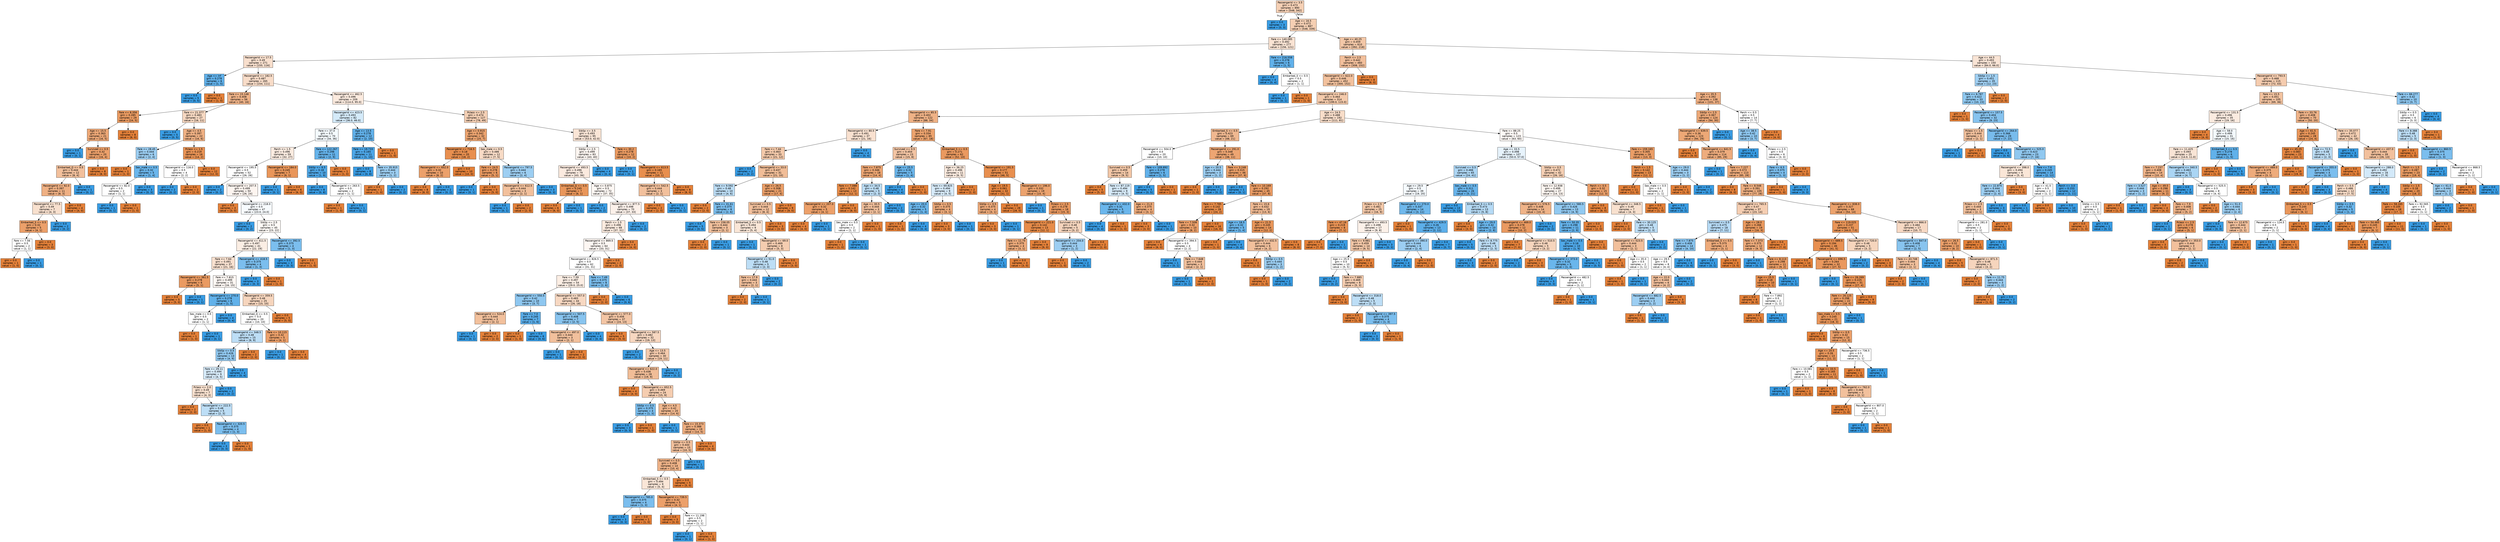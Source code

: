 digraph Tree {
node [shape=box, style="filled", color="black", fontname="helvetica"] ;
edge [fontname="helvetica"] ;
0 [label="PassengerId <= 3.5\ngini = 0.473\nsamples = 890\nvalue = [548, 342]", fillcolor="#f5d0b5"] ;
1 [label="gini = 0.0\nsamples = 3\nvalue = [0, 3]", fillcolor="#399de5"] ;
0 -> 1 [labeldistance=2.5, labelangle=45, headlabel="True"] ;
2 [label="Age <= 16.5\ngini = 0.472\nsamples = 887\nvalue = [548, 339]", fillcolor="#f5cfb3"] ;
0 -> 2 [labeldistance=2.5, labelangle=-45, headlabel="False"] ;
3 [label="Fare <= 140.085\ngini = 0.492\nsamples = 277\nvalue = [156, 121]", fillcolor="#f9e3d3"] ;
2 -> 3 ;
4 [label="PassengerId <= 17.5\ngini = 0.49\nsamples = 271\nvalue = [155, 116]", fillcolor="#f8dfcd"] ;
3 -> 4 ;
5 [label="Age <= inf\ngini = 0.278\nsamples = 6\nvalue = [1, 5]", fillcolor="#61b1ea"] ;
4 -> 5 ;
6 [label="gini = 0.0\nsamples = 5\nvalue = [0, 5]", fillcolor="#399de5"] ;
5 -> 6 ;
7 [label="gini = 0.0\nsamples = 1\nvalue = [1, 0]", fillcolor="#e58139"] ;
5 -> 7 ;
8 [label="PassengerId <= 182.5\ngini = 0.487\nsamples = 265\nvalue = [154, 111]", fillcolor="#f8dcc8"] ;
4 -> 8 ;
9 [label="Fare <= 15.148\ngini = 0.408\nsamples = 56\nvalue = [40, 16]", fillcolor="#efb388"] ;
8 -> 9 ;
10 [label="Fare <= 8.356\ngini = 0.285\nsamples = 29\nvalue = [24, 5]", fillcolor="#ea9b62"] ;
9 -> 10 ;
11 [label="Age <= 15.5\ngini = 0.363\nsamples = 21\nvalue = [16, 5]", fillcolor="#eda877"] ;
10 -> 11 ;
12 [label="gini = 0.0\nsamples = 1\nvalue = [0, 1]", fillcolor="#399de5"] ;
11 -> 12 ;
13 [label="Survived <= 0.5\ngini = 0.32\nsamples = 20\nvalue = [16, 4]", fillcolor="#eca06a"] ;
11 -> 13 ;
14 [label="Embarked_Q <= 0.5\ngini = 0.444\nsamples = 12\nvalue = [8, 4]", fillcolor="#f2c09c"] ;
13 -> 14 ;
15 [label="PassengerId <= 92.0\ngini = 0.397\nsamples = 11\nvalue = [8, 3]", fillcolor="#efb083"] ;
14 -> 15 ;
16 [label="PassengerId <= 77.5\ngini = 0.49\nsamples = 7\nvalue = [4, 3]", fillcolor="#f8e0ce"] ;
15 -> 16 ;
17 [label="Embarked_S <= 0.5\ngini = 0.32\nsamples = 5\nvalue = [4, 1]", fillcolor="#eca06a"] ;
16 -> 17 ;
18 [label="Fare <= 7.56\ngini = 0.5\nsamples = 2\nvalue = [1, 1]", fillcolor="#ffffff"] ;
17 -> 18 ;
19 [label="gini = 0.0\nsamples = 1\nvalue = [1, 0]", fillcolor="#e58139"] ;
18 -> 19 ;
20 [label="gini = 0.0\nsamples = 1\nvalue = [0, 1]", fillcolor="#399de5"] ;
18 -> 20 ;
21 [label="gini = 0.0\nsamples = 3\nvalue = [3, 0]", fillcolor="#e58139"] ;
17 -> 21 ;
22 [label="gini = 0.0\nsamples = 2\nvalue = [0, 2]", fillcolor="#399de5"] ;
16 -> 22 ;
23 [label="gini = 0.0\nsamples = 4\nvalue = [4, 0]", fillcolor="#e58139"] ;
15 -> 23 ;
24 [label="gini = 0.0\nsamples = 1\nvalue = [0, 1]", fillcolor="#399de5"] ;
14 -> 24 ;
25 [label="gini = 0.0\nsamples = 8\nvalue = [8, 0]", fillcolor="#e58139"] ;
13 -> 25 ;
26 [label="gini = 0.0\nsamples = 8\nvalue = [8, 0]", fillcolor="#e58139"] ;
10 -> 26 ;
27 [label="Fare <= 21.377\ngini = 0.483\nsamples = 27\nvalue = [16, 11]", fillcolor="#f7d8c1"] ;
9 -> 27 ;
28 [label="gini = 0.0\nsamples = 5\nvalue = [0, 5]", fillcolor="#399de5"] ;
27 -> 28 ;
29 [label="Age <= 4.5\ngini = 0.397\nsamples = 22\nvalue = [16, 6]", fillcolor="#efb083"] ;
27 -> 29 ;
30 [label="Fare <= 28.45\ngini = 0.444\nsamples = 6\nvalue = [2, 4]", fillcolor="#9ccef2"] ;
29 -> 30 ;
31 [label="gini = 0.0\nsamples = 1\nvalue = [1, 0]", fillcolor="#e58139"] ;
30 -> 31 ;
32 [label="Sex_male <= 0.5\ngini = 0.32\nsamples = 5\nvalue = [1, 4]", fillcolor="#6ab6ec"] ;
30 -> 32 ;
33 [label="PassengerId <= 82.0\ngini = 0.5\nsamples = 2\nvalue = [1, 1]", fillcolor="#ffffff"] ;
32 -> 33 ;
34 [label="gini = 0.0\nsamples = 1\nvalue = [0, 1]", fillcolor="#399de5"] ;
33 -> 34 ;
35 [label="gini = 0.0\nsamples = 1\nvalue = [1, 0]", fillcolor="#e58139"] ;
33 -> 35 ;
36 [label="gini = 0.0\nsamples = 3\nvalue = [0, 3]", fillcolor="#399de5"] ;
32 -> 36 ;
37 [label="Pclass <= 1.5\ngini = 0.219\nsamples = 16\nvalue = [14, 2]", fillcolor="#e99355"] ;
29 -> 37 ;
38 [label="PassengerId <= 116.0\ngini = 0.5\nsamples = 4\nvalue = [2, 2]", fillcolor="#ffffff"] ;
37 -> 38 ;
39 [label="gini = 0.0\nsamples = 2\nvalue = [0, 2]", fillcolor="#399de5"] ;
38 -> 39 ;
40 [label="gini = 0.0\nsamples = 2\nvalue = [2, 0]", fillcolor="#e58139"] ;
38 -> 40 ;
41 [label="gini = 0.0\nsamples = 12\nvalue = [12, 0]", fillcolor="#e58139"] ;
37 -> 41 ;
42 [label="PassengerId <= 462.5\ngini = 0.496\nsamples = 209\nvalue = [114.0, 95.0]", fillcolor="#fbeade"] ;
8 -> 42 ;
43 [label="PassengerId <= 423.5\ngini = 0.493\nsamples = 82\nvalue = [36.0, 46.0]", fillcolor="#d4eaf9"] ;
42 -> 43 ;
44 [label="Fare <= 37.0\ngini = 0.5\nsamples = 70\nvalue = [34, 36]", fillcolor="#f4fafe"] ;
43 -> 44 ;
45 [label="Parch <= 1.5\ngini = 0.496\nsamples = 59\nvalue = [32, 27]", fillcolor="#fbebe0"] ;
44 -> 45 ;
46 [label="PassengerId <= 195.5\ngini = 0.5\nsamples = 52\nvalue = [26, 26]", fillcolor="#ffffff"] ;
45 -> 46 ;
47 [label="gini = 0.0\nsamples = 2\nvalue = [0, 2]", fillcolor="#399de5"] ;
46 -> 47 ;
48 [label="PassengerId <= 207.5\ngini = 0.499\nsamples = 50\nvalue = [26, 24]", fillcolor="#fdf5f0"] ;
46 -> 48 ;
49 [label="gini = 0.0\nsamples = 3\nvalue = [3, 0]", fillcolor="#e58139"] ;
48 -> 49 ;
50 [label="PassengerId <= 218.0\ngini = 0.5\nsamples = 47\nvalue = [23.0, 24.0]", fillcolor="#f7fbfe"] ;
48 -> 50 ;
51 [label="gini = 0.0\nsamples = 2\nvalue = [0, 2]", fillcolor="#399de5"] ;
50 -> 51 ;
52 [label="SibSp <= 2.5\ngini = 0.5\nsamples = 45\nvalue = [23, 22]", fillcolor="#fefaf6"] ;
50 -> 52 ;
53 [label="PassengerId <= 411.5\ngini = 0.497\nsamples = 41\nvalue = [22, 19]", fillcolor="#fbeee4"] ;
52 -> 53 ;
54 [label="Fare <= 7.64\ngini = 0.491\nsamples = 37\nvalue = [21, 16]", fillcolor="#f9e1d0"] ;
53 -> 54 ;
55 [label="PassengerId <= 361.5\ngini = 0.278\nsamples = 6\nvalue = [5, 1]", fillcolor="#ea9a61"] ;
54 -> 55 ;
56 [label="gini = 0.0\nsamples = 5\nvalue = [5, 0]", fillcolor="#e58139"] ;
55 -> 56 ;
57 [label="gini = 0.0\nsamples = 1\nvalue = [0, 1]", fillcolor="#399de5"] ;
55 -> 57 ;
58 [label="Fare <= 7.815\ngini = 0.499\nsamples = 31\nvalue = [16, 15]", fillcolor="#fdf7f3"] ;
54 -> 58 ;
59 [label="PassengerId <= 270.0\ngini = 0.278\nsamples = 6\nvalue = [1, 5]", fillcolor="#61b1ea"] ;
58 -> 59 ;
60 [label="Sex_male <= 0.5\ngini = 0.5\nsamples = 2\nvalue = [1, 1]", fillcolor="#ffffff"] ;
59 -> 60 ;
61 [label="gini = 0.0\nsamples = 1\nvalue = [1, 0]", fillcolor="#e58139"] ;
60 -> 61 ;
62 [label="gini = 0.0\nsamples = 1\nvalue = [0, 1]", fillcolor="#399de5"] ;
60 -> 62 ;
63 [label="gini = 0.0\nsamples = 4\nvalue = [0, 4]", fillcolor="#399de5"] ;
59 -> 63 ;
64 [label="PassengerId <= 359.5\ngini = 0.48\nsamples = 25\nvalue = [15, 10]", fillcolor="#f6d5bd"] ;
58 -> 64 ;
65 [label="Embarked_Q <= 0.5\ngini = 0.5\nsamples = 20\nvalue = [10, 10]", fillcolor="#ffffff"] ;
64 -> 65 ;
66 [label="PassengerId <= 348.5\ngini = 0.48\nsamples = 15\nvalue = [6, 9]", fillcolor="#bddef6"] ;
65 -> 66 ;
67 [label="SibSp <= 0.5\ngini = 0.426\nsamples = 13\nvalue = [4, 9]", fillcolor="#91c9f1"] ;
66 -> 67 ;
68 [label="Fare <= 29.11\ngini = 0.494\nsamples = 9\nvalue = [4, 5]", fillcolor="#d7ebfa"] ;
67 -> 68 ;
69 [label="Pclass <= 2.0\ngini = 0.49\nsamples = 7\nvalue = [4, 3]", fillcolor="#f8e0ce"] ;
68 -> 69 ;
70 [label="gini = 0.0\nsamples = 2\nvalue = [2, 0]", fillcolor="#e58139"] ;
69 -> 70 ;
71 [label="PassengerId <= 222.5\ngini = 0.48\nsamples = 5\nvalue = [2, 3]", fillcolor="#bddef6"] ;
69 -> 71 ;
72 [label="gini = 0.0\nsamples = 1\nvalue = [1, 0]", fillcolor="#e58139"] ;
71 -> 72 ;
73 [label="PassengerId <= 320.5\ngini = 0.375\nsamples = 4\nvalue = [1, 3]", fillcolor="#7bbeee"] ;
71 -> 73 ;
74 [label="gini = 0.0\nsamples = 3\nvalue = [0, 3]", fillcolor="#399de5"] ;
73 -> 74 ;
75 [label="gini = 0.0\nsamples = 1\nvalue = [1, 0]", fillcolor="#e58139"] ;
73 -> 75 ;
76 [label="gini = 0.0\nsamples = 2\nvalue = [0, 2]", fillcolor="#399de5"] ;
68 -> 76 ;
77 [label="gini = 0.0\nsamples = 4\nvalue = [0, 4]", fillcolor="#399de5"] ;
67 -> 77 ;
78 [label="gini = 0.0\nsamples = 2\nvalue = [2, 0]", fillcolor="#e58139"] ;
66 -> 78 ;
79 [label="Fare <= 10.115\ngini = 0.32\nsamples = 5\nvalue = [4, 1]", fillcolor="#eca06a"] ;
65 -> 79 ;
80 [label="gini = 0.0\nsamples = 1\nvalue = [0, 1]", fillcolor="#399de5"] ;
79 -> 80 ;
81 [label="gini = 0.0\nsamples = 4\nvalue = [4, 0]", fillcolor="#e58139"] ;
79 -> 81 ;
82 [label="gini = 0.0\nsamples = 5\nvalue = [5, 0]", fillcolor="#e58139"] ;
64 -> 82 ;
83 [label="PassengerId <= 418.5\ngini = 0.375\nsamples = 4\nvalue = [1, 3]", fillcolor="#7bbeee"] ;
53 -> 83 ;
84 [label="gini = 0.0\nsamples = 3\nvalue = [0, 3]", fillcolor="#399de5"] ;
83 -> 84 ;
85 [label="gini = 0.0\nsamples = 1\nvalue = [1, 0]", fillcolor="#e58139"] ;
83 -> 85 ;
86 [label="PassengerId <= 392.5\ngini = 0.375\nsamples = 4\nvalue = [1, 3]", fillcolor="#7bbeee"] ;
52 -> 86 ;
87 [label="gini = 0.0\nsamples = 3\nvalue = [0, 3]", fillcolor="#399de5"] ;
86 -> 87 ;
88 [label="gini = 0.0\nsamples = 1\nvalue = [1, 0]", fillcolor="#e58139"] ;
86 -> 88 ;
89 [label="PassengerId <= 184.0\ngini = 0.245\nsamples = 7\nvalue = [6, 1]", fillcolor="#e9965a"] ;
45 -> 89 ;
90 [label="gini = 0.0\nsamples = 1\nvalue = [0, 1]", fillcolor="#399de5"] ;
89 -> 90 ;
91 [label="gini = 0.0\nsamples = 6\nvalue = [6, 0]", fillcolor="#e58139"] ;
89 -> 91 ;
92 [label="Fare <= 122.267\ngini = 0.298\nsamples = 11\nvalue = [2, 9]", fillcolor="#65b3eb"] ;
44 -> 92 ;
93 [label="SibSp <= 6.5\ngini = 0.18\nsamples = 10\nvalue = [1, 9]", fillcolor="#4fa8e8"] ;
92 -> 93 ;
94 [label="gini = 0.0\nsamples = 8\nvalue = [0, 8]", fillcolor="#399de5"] ;
93 -> 94 ;
95 [label="PassengerId <= 263.5\ngini = 0.5\nsamples = 2\nvalue = [1, 1]", fillcolor="#ffffff"] ;
93 -> 95 ;
96 [label="gini = 0.0\nsamples = 1\nvalue = [1, 0]", fillcolor="#e58139"] ;
95 -> 96 ;
97 [label="gini = 0.0\nsamples = 1\nvalue = [0, 1]", fillcolor="#399de5"] ;
95 -> 97 ;
98 [label="gini = 0.0\nsamples = 1\nvalue = [1, 0]", fillcolor="#e58139"] ;
92 -> 98 ;
99 [label="Age <= 13.5\ngini = 0.278\nsamples = 12\nvalue = [2, 10]", fillcolor="#61b1ea"] ;
43 -> 99 ;
100 [label="Fare <= 19.733\ngini = 0.165\nsamples = 11\nvalue = [1, 10]", fillcolor="#4da7e8"] ;
99 -> 100 ;
101 [label="gini = 0.0\nsamples = 8\nvalue = [0, 8]", fillcolor="#399de5"] ;
100 -> 101 ;
102 [label="Fare <= 35.915\ngini = 0.444\nsamples = 3\nvalue = [1, 2]", fillcolor="#9ccef2"] ;
100 -> 102 ;
103 [label="gini = 0.0\nsamples = 1\nvalue = [1, 0]", fillcolor="#e58139"] ;
102 -> 103 ;
104 [label="gini = 0.0\nsamples = 2\nvalue = [0, 2]", fillcolor="#399de5"] ;
102 -> 104 ;
105 [label="gini = 0.0\nsamples = 1\nvalue = [1, 0]", fillcolor="#e58139"] ;
99 -> 105 ;
106 [label="Pclass <= 2.5\ngini = 0.474\nsamples = 127\nvalue = [78, 49]", fillcolor="#f5d0b5"] ;
42 -> 106 ;
107 [label="Age <= 0.915\ngini = 0.342\nsamples = 32\nvalue = [25, 7]", fillcolor="#eca470"] ;
106 -> 107 ;
108 [label="PassengerId <= 716.5\ngini = 0.18\nsamples = 20\nvalue = [18, 2]", fillcolor="#e88f4f"] ;
107 -> 108 ;
109 [label="PassengerId <= 652.0\ngini = 0.32\nsamples = 10\nvalue = [8, 2]", fillcolor="#eca06a"] ;
108 -> 109 ;
110 [label="gini = 0.0\nsamples = 8\nvalue = [8, 0]", fillcolor="#e58139"] ;
109 -> 110 ;
111 [label="gini = 0.0\nsamples = 2\nvalue = [0, 2]", fillcolor="#399de5"] ;
109 -> 111 ;
112 [label="gini = 0.0\nsamples = 10\nvalue = [10, 0]", fillcolor="#e58139"] ;
108 -> 112 ;
113 [label="Sex_male <= 0.5\ngini = 0.486\nsamples = 12\nvalue = [7, 5]", fillcolor="#f8dbc6"] ;
107 -> 113 ;
114 [label="Fare <= 24.5\ngini = 0.278\nsamples = 6\nvalue = [5, 1]", fillcolor="#ea9a61"] ;
113 -> 114 ;
115 [label="gini = 0.0\nsamples = 1\nvalue = [0, 1]", fillcolor="#399de5"] ;
114 -> 115 ;
116 [label="gini = 0.0\nsamples = 5\nvalue = [5, 0]", fillcolor="#e58139"] ;
114 -> 116 ;
117 [label="PassengerId <= 797.5\ngini = 0.444\nsamples = 6\nvalue = [2, 4]", fillcolor="#9ccef2"] ;
113 -> 117 ;
118 [label="PassengerId <= 612.5\ngini = 0.444\nsamples = 3\nvalue = [2, 1]", fillcolor="#f2c09c"] ;
117 -> 118 ;
119 [label="gini = 0.0\nsamples = 1\nvalue = [0, 1]", fillcolor="#399de5"] ;
118 -> 119 ;
120 [label="gini = 0.0\nsamples = 2\nvalue = [2, 0]", fillcolor="#e58139"] ;
118 -> 120 ;
121 [label="gini = 0.0\nsamples = 3\nvalue = [0, 3]", fillcolor="#399de5"] ;
117 -> 121 ;
122 [label="SibSp <= 3.5\ngini = 0.493\nsamples = 95\nvalue = [53.0, 42.0]", fillcolor="#fae5d6"] ;
106 -> 122 ;
123 [label="SibSp <= 2.5\ngini = 0.499\nsamples = 83\nvalue = [43, 40]", fillcolor="#fdf6f1"] ;
122 -> 123 ;
124 [label="PassengerId <= 493.5\ngini = 0.496\nsamples = 79\nvalue = [43, 36]", fillcolor="#fbeadf"] ;
123 -> 124 ;
125 [label="Embarked_Q <= 0.5\ngini = 0.245\nsamples = 7\nvalue = [6, 1]", fillcolor="#e9965a"] ;
124 -> 125 ;
126 [label="gini = 0.0\nsamples = 6\nvalue = [6, 0]", fillcolor="#e58139"] ;
125 -> 126 ;
127 [label="gini = 0.0\nsamples = 1\nvalue = [0, 1]", fillcolor="#399de5"] ;
125 -> 127 ;
128 [label="Age <= 0.875\ngini = 0.5\nsamples = 72\nvalue = [37, 35]", fillcolor="#fef8f4"] ;
124 -> 128 ;
129 [label="gini = 0.0\nsamples = 2\nvalue = [0, 2]", fillcolor="#399de5"] ;
128 -> 129 ;
130 [label="PassengerId <= 877.5\ngini = 0.498\nsamples = 70\nvalue = [37, 33]", fillcolor="#fcf1ea"] ;
128 -> 130 ;
131 [label="Parch <= 1.5\ngini = 0.496\nsamples = 68\nvalue = [37, 31]", fillcolor="#fbebdf"] ;
130 -> 131 ;
132 [label="PassengerId <= 869.5\ngini = 0.5\nsamples = 64\nvalue = [33, 31]", fillcolor="#fdf7f3"] ;
131 -> 132 ;
133 [label="PassengerId <= 826.5\ngini = 0.5\nsamples = 62\nvalue = [31, 31]", fillcolor="#ffffff"] ;
132 -> 133 ;
134 [label="Fare <= 7.59\ngini = 0.497\nsamples = 54\nvalue = [29.0, 25.0]", fillcolor="#fbeee4"] ;
133 -> 134 ;
135 [label="PassengerId <= 550.5\ngini = 0.42\nsamples = 10\nvalue = [3, 7]", fillcolor="#8ec7f0"] ;
134 -> 135 ;
136 [label="PassengerId <= 524.0\ngini = 0.444\nsamples = 3\nvalue = [2, 1]", fillcolor="#f2c09c"] ;
135 -> 136 ;
137 [label="gini = 0.0\nsamples = 1\nvalue = [0, 1]", fillcolor="#399de5"] ;
136 -> 137 ;
138 [label="gini = 0.0\nsamples = 2\nvalue = [2, 0]", fillcolor="#e58139"] ;
136 -> 138 ;
139 [label="Fare <= 7.0\ngini = 0.245\nsamples = 7\nvalue = [1, 6]", fillcolor="#5aade9"] ;
135 -> 139 ;
140 [label="gini = 0.0\nsamples = 1\nvalue = [1, 0]", fillcolor="#e58139"] ;
139 -> 140 ;
141 [label="gini = 0.0\nsamples = 6\nvalue = [0, 6]", fillcolor="#399de5"] ;
139 -> 141 ;
142 [label="PassengerId <= 557.0\ngini = 0.483\nsamples = 44\nvalue = [26, 18]", fillcolor="#f7d8c2"] ;
134 -> 142 ;
143 [label="PassengerId <= 507.5\ngini = 0.408\nsamples = 7\nvalue = [2, 5]", fillcolor="#88c4ef"] ;
142 -> 143 ;
144 [label="PassengerId <= 497.0\ngini = 0.444\nsamples = 3\nvalue = [2, 1]", fillcolor="#f2c09c"] ;
143 -> 144 ;
145 [label="gini = 0.0\nsamples = 1\nvalue = [0, 1]", fillcolor="#399de5"] ;
144 -> 145 ;
146 [label="gini = 0.0\nsamples = 2\nvalue = [2, 0]", fillcolor="#e58139"] ;
144 -> 146 ;
147 [label="gini = 0.0\nsamples = 4\nvalue = [0, 4]", fillcolor="#399de5"] ;
143 -> 147 ;
148 [label="PassengerId <= 577.0\ngini = 0.456\nsamples = 37\nvalue = [24, 13]", fillcolor="#f3c5a4"] ;
142 -> 148 ;
149 [label="gini = 0.0\nsamples = 5\nvalue = [5, 0]", fillcolor="#e58139"] ;
148 -> 149 ;
150 [label="PassengerId <= 587.5\ngini = 0.482\nsamples = 32\nvalue = [19, 13]", fillcolor="#f7d7c0"] ;
148 -> 150 ;
151 [label="gini = 0.0\nsamples = 2\nvalue = [0, 2]", fillcolor="#399de5"] ;
150 -> 151 ;
152 [label="Age <= 13.5\ngini = 0.464\nsamples = 30\nvalue = [19, 11]", fillcolor="#f4caac"] ;
150 -> 152 ;
153 [label="PassengerId <= 622.0\ngini = 0.436\nsamples = 28\nvalue = [19, 9]", fillcolor="#f1bd97"] ;
152 -> 153 ;
154 [label="gini = 0.0\nsamples = 4\nvalue = [4, 0]", fillcolor="#e58139"] ;
153 -> 154 ;
155 [label="PassengerId <= 652.5\ngini = 0.469\nsamples = 24\nvalue = [15, 9]", fillcolor="#f5cdb0"] ;
153 -> 155 ;
156 [label="SibSp <= 0.5\ngini = 0.375\nsamples = 4\nvalue = [1, 3]", fillcolor="#7bbeee"] ;
155 -> 156 ;
157 [label="gini = 0.0\nsamples = 3\nvalue = [0, 3]", fillcolor="#399de5"] ;
156 -> 157 ;
158 [label="gini = 0.0\nsamples = 1\nvalue = [1, 0]", fillcolor="#e58139"] ;
156 -> 158 ;
159 [label="Age <= 4.5\ngini = 0.42\nsamples = 20\nvalue = [14, 6]", fillcolor="#f0b78e"] ;
155 -> 159 ;
160 [label="gini = 0.0\nsamples = 1\nvalue = [0, 1]", fillcolor="#399de5"] ;
159 -> 160 ;
161 [label="Fare <= 15.373\ngini = 0.388\nsamples = 19\nvalue = [14, 5]", fillcolor="#eeae80"] ;
159 -> 161 ;
162 [label="SibSp <= 0.5\ngini = 0.444\nsamples = 15\nvalue = [10, 5]", fillcolor="#f2c09c"] ;
161 -> 162 ;
163 [label="Survived <= 0.5\ngini = 0.408\nsamples = 14\nvalue = [10, 4]", fillcolor="#efb388"] ;
162 -> 163 ;
164 [label="Embarked_S <= 0.5\ngini = 0.494\nsamples = 9\nvalue = [5, 4]", fillcolor="#fae6d7"] ;
163 -> 164 ;
165 [label="PassengerId <= 785.0\ngini = 0.375\nsamples = 4\nvalue = [1, 3]", fillcolor="#7bbeee"] ;
164 -> 165 ;
166 [label="gini = 0.0\nsamples = 3\nvalue = [0, 3]", fillcolor="#399de5"] ;
165 -> 166 ;
167 [label="gini = 0.0\nsamples = 1\nvalue = [1, 0]", fillcolor="#e58139"] ;
165 -> 167 ;
168 [label="PassengerId <= 739.5\ngini = 0.32\nsamples = 5\nvalue = [4, 1]", fillcolor="#eca06a"] ;
164 -> 168 ;
169 [label="gini = 0.0\nsamples = 3\nvalue = [3, 0]", fillcolor="#e58139"] ;
168 -> 169 ;
170 [label="Fare <= 11.198\ngini = 0.5\nsamples = 2\nvalue = [1, 1]", fillcolor="#ffffff"] ;
168 -> 170 ;
171 [label="gini = 0.0\nsamples = 1\nvalue = [0, 1]", fillcolor="#399de5"] ;
170 -> 171 ;
172 [label="gini = 0.0\nsamples = 1\nvalue = [1, 0]", fillcolor="#e58139"] ;
170 -> 172 ;
173 [label="gini = 0.0\nsamples = 5\nvalue = [5, 0]", fillcolor="#e58139"] ;
163 -> 173 ;
174 [label="gini = 0.0\nsamples = 1\nvalue = [0, 1]", fillcolor="#399de5"] ;
162 -> 174 ;
175 [label="gini = 0.0\nsamples = 4\nvalue = [4, 0]", fillcolor="#e58139"] ;
161 -> 175 ;
176 [label="gini = 0.0\nsamples = 2\nvalue = [0, 2]", fillcolor="#399de5"] ;
152 -> 176 ;
177 [label="Fare <= 7.49\ngini = 0.375\nsamples = 8\nvalue = [2, 6]", fillcolor="#7bbeee"] ;
133 -> 177 ;
178 [label="gini = 0.0\nsamples = 2\nvalue = [2, 0]", fillcolor="#e58139"] ;
177 -> 178 ;
179 [label="gini = 0.0\nsamples = 6\nvalue = [0, 6]", fillcolor="#399de5"] ;
177 -> 179 ;
180 [label="gini = 0.0\nsamples = 2\nvalue = [2, 0]", fillcolor="#e58139"] ;
132 -> 180 ;
181 [label="gini = 0.0\nsamples = 4\nvalue = [4, 0]", fillcolor="#e58139"] ;
131 -> 181 ;
182 [label="gini = 0.0\nsamples = 2\nvalue = [0, 2]", fillcolor="#399de5"] ;
130 -> 182 ;
183 [label="gini = 0.0\nsamples = 4\nvalue = [0, 4]", fillcolor="#399de5"] ;
123 -> 183 ;
184 [label="Fare <= 30.2\ngini = 0.278\nsamples = 12\nvalue = [10, 2]", fillcolor="#ea9a61"] ;
122 -> 184 ;
185 [label="gini = 0.0\nsamples = 1\nvalue = [0, 1]", fillcolor="#399de5"] ;
184 -> 185 ;
186 [label="PassengerId <= 613.5\ngini = 0.165\nsamples = 11\nvalue = [10, 1]", fillcolor="#e88e4d"] ;
184 -> 186 ;
187 [label="PassengerId <= 542.5\ngini = 0.444\nsamples = 3\nvalue = [2, 1]", fillcolor="#f2c09c"] ;
186 -> 187 ;
188 [label="gini = 0.0\nsamples = 2\nvalue = [2, 0]", fillcolor="#e58139"] ;
187 -> 188 ;
189 [label="gini = 0.0\nsamples = 1\nvalue = [0, 1]", fillcolor="#399de5"] ;
187 -> 189 ;
190 [label="gini = 0.0\nsamples = 8\nvalue = [8, 0]", fillcolor="#e58139"] ;
186 -> 190 ;
191 [label="Fare <= 216.558\ngini = 0.278\nsamples = 6\nvalue = [1, 5]", fillcolor="#61b1ea"] ;
3 -> 191 ;
192 [label="gini = 0.0\nsamples = 4\nvalue = [0, 4]", fillcolor="#399de5"] ;
191 -> 192 ;
193 [label="Embarked_S <= 0.5\ngini = 0.5\nsamples = 2\nvalue = [1, 1]", fillcolor="#ffffff"] ;
191 -> 193 ;
194 [label="gini = 0.0\nsamples = 1\nvalue = [0, 1]", fillcolor="#399de5"] ;
193 -> 194 ;
195 [label="gini = 0.0\nsamples = 1\nvalue = [1, 0]", fillcolor="#e58139"] ;
193 -> 195 ;
196 [label="Age <= 40.25\ngini = 0.459\nsamples = 610\nvalue = [392, 218]", fillcolor="#f3c7a7"] ;
2 -> 196 ;
197 [label="Parch <= 2.5\ngini = 0.442\nsamples = 460\nvalue = [308, 152]", fillcolor="#f2bf9b"] ;
196 -> 197 ;
198 [label="PassengerId <= 622.0\ngini = 0.446\nsamples = 452\nvalue = [300, 152]", fillcolor="#f2c19d"] ;
197 -> 198 ;
199 [label="PassengerId <= 246.0\ngini = 0.464\nsamples = 314\nvalue = [199.0, 115.0]", fillcolor="#f4caab"] ;
198 -> 199 ;
200 [label="PassengerId <= 85.5\ngini = 0.402\nsamples = 122\nvalue = [88, 34]", fillcolor="#efb286"] ;
199 -> 200 ;
201 [label="PassengerId <= 80.5\ngini = 0.491\nsamples = 37\nvalue = [21, 16]", fillcolor="#f9e1d0"] ;
200 -> 201 ;
202 [label="Fare <= 7.44\ngini = 0.463\nsamples = 33\nvalue = [21, 12]", fillcolor="#f4c9aa"] ;
201 -> 202 ;
203 [label="gini = 0.0\nsamples = 2\nvalue = [0, 2]", fillcolor="#399de5"] ;
202 -> 203 ;
204 [label="PassengerId <= 33.0\ngini = 0.437\nsamples = 31\nvalue = [21, 10]", fillcolor="#f1bd97"] ;
202 -> 204 ;
205 [label="Fare <= 9.592\ngini = 0.48\nsamples = 10\nvalue = [4, 6]", fillcolor="#bddef6"] ;
204 -> 205 ;
206 [label="gini = 0.0\nsamples = 2\nvalue = [2, 0]", fillcolor="#e58139"] ;
205 -> 206 ;
207 [label="Fare <= 31.61\ngini = 0.375\nsamples = 8\nvalue = [2, 6]", fillcolor="#7bbeee"] ;
205 -> 207 ;
208 [label="gini = 0.0\nsamples = 5\nvalue = [0, 5]", fillcolor="#399de5"] ;
207 -> 208 ;
209 [label="Fare <= 158.05\ngini = 0.444\nsamples = 3\nvalue = [2, 1]", fillcolor="#f2c09c"] ;
207 -> 209 ;
210 [label="gini = 0.0\nsamples = 2\nvalue = [2, 0]", fillcolor="#e58139"] ;
209 -> 210 ;
211 [label="gini = 0.0\nsamples = 1\nvalue = [0, 1]", fillcolor="#399de5"] ;
209 -> 211 ;
212 [label="Age <= 26.5\ngini = 0.308\nsamples = 21\nvalue = [17, 4]", fillcolor="#eb9f68"] ;
204 -> 212 ;
213 [label="Survived <= 0.5\ngini = 0.444\nsamples = 12\nvalue = [8, 4]", fillcolor="#f2c09c"] ;
212 -> 213 ;
214 [label="Embarked_S <= 0.5\ngini = 0.494\nsamples = 9\nvalue = [5, 4]", fillcolor="#fae6d7"] ;
213 -> 214 ;
215 [label="gini = 0.0\nsamples = 1\nvalue = [0, 1]", fillcolor="#399de5"] ;
214 -> 215 ;
216 [label="PassengerId <= 69.0\ngini = 0.469\nsamples = 8\nvalue = [5, 3]", fillcolor="#f5cdb0"] ;
214 -> 216 ;
217 [label="PassengerId <= 51.0\ngini = 0.48\nsamples = 5\nvalue = [2, 3]", fillcolor="#bddef6"] ;
216 -> 217 ;
218 [label="Fare <= 17.9\ngini = 0.444\nsamples = 3\nvalue = [2, 1]", fillcolor="#f2c09c"] ;
217 -> 218 ;
219 [label="gini = 0.0\nsamples = 2\nvalue = [2, 0]", fillcolor="#e58139"] ;
218 -> 219 ;
220 [label="gini = 0.0\nsamples = 1\nvalue = [0, 1]", fillcolor="#399de5"] ;
218 -> 220 ;
221 [label="gini = 0.0\nsamples = 2\nvalue = [0, 2]", fillcolor="#399de5"] ;
217 -> 221 ;
222 [label="gini = 0.0\nsamples = 3\nvalue = [3, 0]", fillcolor="#e58139"] ;
216 -> 222 ;
223 [label="gini = 0.0\nsamples = 3\nvalue = [3, 0]", fillcolor="#e58139"] ;
213 -> 223 ;
224 [label="gini = 0.0\nsamples = 9\nvalue = [9, 0]", fillcolor="#e58139"] ;
212 -> 224 ;
225 [label="gini = 0.0\nsamples = 4\nvalue = [0, 4]", fillcolor="#399de5"] ;
201 -> 225 ;
226 [label="Fare <= 7.91\ngini = 0.334\nsamples = 85\nvalue = [67, 18]", fillcolor="#eca36e"] ;
200 -> 226 ;
227 [label="Survived <= 0.5\ngini = 0.454\nsamples = 23\nvalue = [15, 8]", fillcolor="#f3c4a3"] ;
226 -> 227 ;
228 [label="Fare <= 7.875\ngini = 0.346\nsamples = 18\nvalue = [14, 4]", fillcolor="#eca572"] ;
227 -> 228 ;
229 [label="Fare <= 7.088\ngini = 0.142\nsamples = 13\nvalue = [12, 1]", fillcolor="#e78c49"] ;
228 -> 229 ;
230 [label="PassengerId <= 207.0\ngini = 0.32\nsamples = 5\nvalue = [4, 1]", fillcolor="#eca06a"] ;
229 -> 230 ;
231 [label="gini = 0.0\nsamples = 4\nvalue = [4, 0]", fillcolor="#e58139"] ;
230 -> 231 ;
232 [label="gini = 0.0\nsamples = 1\nvalue = [0, 1]", fillcolor="#399de5"] ;
230 -> 232 ;
233 [label="gini = 0.0\nsamples = 8\nvalue = [8, 0]", fillcolor="#e58139"] ;
229 -> 233 ;
234 [label="Age <= 34.5\ngini = 0.48\nsamples = 5\nvalue = [2, 3]", fillcolor="#bddef6"] ;
228 -> 234 ;
235 [label="Age <= 30.5\ngini = 0.444\nsamples = 3\nvalue = [2, 1]", fillcolor="#f2c09c"] ;
234 -> 235 ;
236 [label="Sex_male <= 0.5\ngini = 0.5\nsamples = 2\nvalue = [1, 1]", fillcolor="#ffffff"] ;
235 -> 236 ;
237 [label="gini = 0.0\nsamples = 1\nvalue = [1, 0]", fillcolor="#e58139"] ;
236 -> 237 ;
238 [label="gini = 0.0\nsamples = 1\nvalue = [0, 1]", fillcolor="#399de5"] ;
236 -> 238 ;
239 [label="gini = 0.0\nsamples = 1\nvalue = [1, 0]", fillcolor="#e58139"] ;
235 -> 239 ;
240 [label="gini = 0.0\nsamples = 2\nvalue = [0, 2]", fillcolor="#399de5"] ;
234 -> 240 ;
241 [label="Age <= 25.5\ngini = 0.32\nsamples = 5\nvalue = [1, 4]", fillcolor="#6ab6ec"] ;
227 -> 241 ;
242 [label="gini = 0.0\nsamples = 4\nvalue = [0, 4]", fillcolor="#399de5"] ;
241 -> 242 ;
243 [label="gini = 0.0\nsamples = 1\nvalue = [1, 0]", fillcolor="#e58139"] ;
241 -> 243 ;
244 [label="Embarked_S <= 0.5\ngini = 0.271\nsamples = 62\nvalue = [52, 10]", fillcolor="#ea995f"] ;
226 -> 244 ;
245 [label="Age <= 36.25\ngini = 0.496\nsamples = 11\nvalue = [6, 5]", fillcolor="#fbeade"] ;
244 -> 245 ;
246 [label="Fare <= 69.825\ngini = 0.494\nsamples = 9\nvalue = [4, 5]", fillcolor="#d7ebfa"] ;
245 -> 246 ;
247 [label="Age <= 20.0\ngini = 0.32\nsamples = 5\nvalue = [1, 4]", fillcolor="#6ab6ec"] ;
246 -> 247 ;
248 [label="gini = 0.0\nsamples = 1\nvalue = [1, 0]", fillcolor="#e58139"] ;
247 -> 248 ;
249 [label="gini = 0.0\nsamples = 4\nvalue = [0, 4]", fillcolor="#399de5"] ;
247 -> 249 ;
250 [label="SibSp <= 0.5\ngini = 0.375\nsamples = 4\nvalue = [3, 1]", fillcolor="#eeab7b"] ;
246 -> 250 ;
251 [label="gini = 0.0\nsamples = 3\nvalue = [3, 0]", fillcolor="#e58139"] ;
250 -> 251 ;
252 [label="gini = 0.0\nsamples = 1\nvalue = [0, 1]", fillcolor="#399de5"] ;
250 -> 252 ;
253 [label="gini = 0.0\nsamples = 2\nvalue = [2, 0]", fillcolor="#e58139"] ;
245 -> 253 ;
254 [label="PassengerId <= 191.5\ngini = 0.177\nsamples = 51\nvalue = [46, 5]", fillcolor="#e88f4f"] ;
244 -> 254 ;
255 [label="Age <= 19.5\ngini = 0.061\nsamples = 32\nvalue = [31, 1]", fillcolor="#e6853f"] ;
254 -> 255 ;
256 [label="SibSp <= 0.5\ngini = 0.375\nsamples = 4\nvalue = [3, 1]", fillcolor="#eeab7b"] ;
255 -> 256 ;
257 [label="gini = 0.0\nsamples = 3\nvalue = [3, 0]", fillcolor="#e58139"] ;
256 -> 257 ;
258 [label="gini = 0.0\nsamples = 1\nvalue = [0, 1]", fillcolor="#399de5"] ;
256 -> 258 ;
259 [label="gini = 0.0\nsamples = 28\nvalue = [28, 0]", fillcolor="#e58139"] ;
255 -> 259 ;
260 [label="PassengerId <= 196.0\ngini = 0.332\nsamples = 19\nvalue = [15, 4]", fillcolor="#eca36e"] ;
254 -> 260 ;
261 [label="gini = 0.0\nsamples = 1\nvalue = [0, 1]", fillcolor="#399de5"] ;
260 -> 261 ;
262 [label="Pclass <= 2.5\ngini = 0.278\nsamples = 18\nvalue = [15, 3]", fillcolor="#ea9a61"] ;
260 -> 262 ;
263 [label="PassengerId <= 221.0\ngini = 0.142\nsamples = 13\nvalue = [12, 1]", fillcolor="#e78c49"] ;
262 -> 263 ;
264 [label="Fare <= 11.75\ngini = 0.375\nsamples = 4\nvalue = [3, 1]", fillcolor="#eeab7b"] ;
263 -> 264 ;
265 [label="gini = 0.0\nsamples = 1\nvalue = [0, 1]", fillcolor="#399de5"] ;
264 -> 265 ;
266 [label="gini = 0.0\nsamples = 3\nvalue = [3, 0]", fillcolor="#e58139"] ;
264 -> 266 ;
267 [label="gini = 0.0\nsamples = 9\nvalue = [9, 0]", fillcolor="#e58139"] ;
263 -> 267 ;
268 [label="Survived <= 0.5\ngini = 0.48\nsamples = 5\nvalue = [3, 2]", fillcolor="#f6d5bd"] ;
262 -> 268 ;
269 [label="PassengerId <= 204.0\ngini = 0.444\nsamples = 3\nvalue = [1, 2]", fillcolor="#9ccef2"] ;
268 -> 269 ;
270 [label="gini = 0.0\nsamples = 1\nvalue = [1, 0]", fillcolor="#e58139"] ;
269 -> 270 ;
271 [label="gini = 0.0\nsamples = 2\nvalue = [0, 2]", fillcolor="#399de5"] ;
269 -> 271 ;
272 [label="gini = 0.0\nsamples = 2\nvalue = [2, 0]", fillcolor="#e58139"] ;
268 -> 272 ;
273 [label="Age <= 24.5\ngini = 0.488\nsamples = 192\nvalue = [111, 81]", fillcolor="#f8ddc9"] ;
199 -> 273 ;
274 [label="Embarked_S <= 0.5\ngini = 0.423\nsamples = 69\nvalue = [48, 21]", fillcolor="#f0b890"] ;
273 -> 274 ;
275 [label="PassengerId <= 504.0\ngini = 0.5\nsamples = 20\nvalue = [10, 10]", fillcolor="#ffffff"] ;
274 -> 275 ;
276 [label="Survived <= 0.5\ngini = 0.459\nsamples = 14\nvalue = [9, 5]", fillcolor="#f3c7a7"] ;
275 -> 276 ;
277 [label="gini = 0.0\nsamples = 5\nvalue = [5, 0]", fillcolor="#e58139"] ;
276 -> 277 ;
278 [label="Fare <= 87.119\ngini = 0.494\nsamples = 9\nvalue = [4, 5]", fillcolor="#d7ebfa"] ;
276 -> 278 ;
279 [label="PassengerId <= 432.0\ngini = 0.32\nsamples = 5\nvalue = [1, 4]", fillcolor="#6ab6ec"] ;
278 -> 279 ;
280 [label="gini = 0.0\nsamples = 4\nvalue = [0, 4]", fillcolor="#399de5"] ;
279 -> 280 ;
281 [label="gini = 0.0\nsamples = 1\nvalue = [1, 0]", fillcolor="#e58139"] ;
279 -> 281 ;
282 [label="Age <= 21.0\ngini = 0.375\nsamples = 4\nvalue = [3, 1]", fillcolor="#eeab7b"] ;
278 -> 282 ;
283 [label="gini = 0.0\nsamples = 3\nvalue = [3, 0]", fillcolor="#e58139"] ;
282 -> 283 ;
284 [label="gini = 0.0\nsamples = 1\nvalue = [0, 1]", fillcolor="#399de5"] ;
282 -> 284 ;
285 [label="Fare <= 109.892\ngini = 0.278\nsamples = 6\nvalue = [1, 5]", fillcolor="#61b1ea"] ;
275 -> 285 ;
286 [label="gini = 0.0\nsamples = 5\nvalue = [0, 5]", fillcolor="#399de5"] ;
285 -> 286 ;
287 [label="gini = 0.0\nsamples = 1\nvalue = [1, 0]", fillcolor="#e58139"] ;
285 -> 287 ;
288 [label="PassengerId <= 291.0\ngini = 0.348\nsamples = 49\nvalue = [38, 11]", fillcolor="#eda572"] ;
274 -> 288 ;
289 [label="Age <= 20.5\ngini = 0.444\nsamples = 3\nvalue = [1, 2]", fillcolor="#9ccef2"] ;
288 -> 289 ;
290 [label="gini = 0.0\nsamples = 1\nvalue = [1, 0]", fillcolor="#e58139"] ;
289 -> 290 ;
291 [label="gini = 0.0\nsamples = 2\nvalue = [0, 2]", fillcolor="#399de5"] ;
289 -> 291 ;
292 [label="Fare <= 3.248\ngini = 0.315\nsamples = 46\nvalue = [37, 9]", fillcolor="#eba069"] ;
288 -> 292 ;
293 [label="gini = 0.0\nsamples = 1\nvalue = [0, 1]", fillcolor="#399de5"] ;
292 -> 293 ;
294 [label="Fare <= 10.169\ngini = 0.292\nsamples = 45\nvalue = [37, 8]", fillcolor="#eb9c64"] ;
292 -> 294 ;
295 [label="Fare <= 7.785\ngini = 0.142\nsamples = 26\nvalue = [24, 2]", fillcolor="#e78c49"] ;
294 -> 295 ;
296 [label="Fare <= 7.508\ngini = 0.32\nsamples = 10\nvalue = [8, 2]", fillcolor="#eca06a"] ;
295 -> 296 ;
297 [label="gini = 0.0\nsamples = 6\nvalue = [6, 0]", fillcolor="#e58139"] ;
296 -> 297 ;
298 [label="PassengerId <= 394.5\ngini = 0.5\nsamples = 4\nvalue = [2, 2]", fillcolor="#ffffff"] ;
296 -> 298 ;
299 [label="gini = 0.0\nsamples = 1\nvalue = [0, 1]", fillcolor="#399de5"] ;
298 -> 299 ;
300 [label="Fare <= 7.648\ngini = 0.444\nsamples = 3\nvalue = [2, 1]", fillcolor="#f2c09c"] ;
298 -> 300 ;
301 [label="gini = 0.0\nsamples = 1\nvalue = [0, 1]", fillcolor="#399de5"] ;
300 -> 301 ;
302 [label="gini = 0.0\nsamples = 2\nvalue = [2, 0]", fillcolor="#e58139"] ;
300 -> 302 ;
303 [label="gini = 0.0\nsamples = 16\nvalue = [16, 0]", fillcolor="#e58139"] ;
295 -> 303 ;
304 [label="Fare <= 15.6\ngini = 0.432\nsamples = 19\nvalue = [13, 6]", fillcolor="#f1bb94"] ;
294 -> 304 ;
305 [label="Age <= 18.5\ngini = 0.32\nsamples = 5\nvalue = [1, 4]", fillcolor="#6ab6ec"] ;
304 -> 305 ;
306 [label="gini = 0.0\nsamples = 1\nvalue = [1, 0]", fillcolor="#e58139"] ;
305 -> 306 ;
307 [label="gini = 0.0\nsamples = 4\nvalue = [0, 4]", fillcolor="#399de5"] ;
305 -> 307 ;
308 [label="Age <= 21.5\ngini = 0.245\nsamples = 14\nvalue = [12, 2]", fillcolor="#e9965a"] ;
304 -> 308 ;
309 [label="PassengerId <= 432.5\ngini = 0.444\nsamples = 6\nvalue = [4, 2]", fillcolor="#f2c09c"] ;
308 -> 309 ;
310 [label="gini = 0.0\nsamples = 3\nvalue = [3, 0]", fillcolor="#e58139"] ;
309 -> 310 ;
311 [label="SibSp <= 0.5\ngini = 0.444\nsamples = 3\nvalue = [1, 2]", fillcolor="#9ccef2"] ;
309 -> 311 ;
312 [label="gini = 0.0\nsamples = 1\nvalue = [1, 0]", fillcolor="#e58139"] ;
311 -> 312 ;
313 [label="gini = 0.0\nsamples = 2\nvalue = [0, 2]", fillcolor="#399de5"] ;
311 -> 313 ;
314 [label="gini = 0.0\nsamples = 8\nvalue = [8, 0]", fillcolor="#e58139"] ;
308 -> 314 ;
315 [label="Fare <= 88.25\ngini = 0.5\nsamples = 123\nvalue = [63, 60]", fillcolor="#fef9f6"] ;
273 -> 315 ;
316 [label="Age <= 33.5\ngini = 0.498\nsamples = 107\nvalue = [50.0, 57.0]", fillcolor="#e7f3fc"] ;
315 -> 316 ;
317 [label="Survived <= 0.5\ngini = 0.466\nsamples = 65\nvalue = [24, 41]", fillcolor="#add6f4"] ;
316 -> 317 ;
318 [label="Age <= 29.5\ngini = 0.5\nsamples = 39\nvalue = [19, 20]", fillcolor="#f5fafe"] ;
317 -> 318 ;
319 [label="Pclass <= 2.5\ngini = 0.461\nsamples = 25\nvalue = [16, 9]", fillcolor="#f4c8a8"] ;
318 -> 319 ;
320 [label="Fare <= 47.16\ngini = 0.219\nsamples = 8\nvalue = [7, 1]", fillcolor="#e99355"] ;
319 -> 320 ;
321 [label="gini = 0.0\nsamples = 7\nvalue = [7, 0]", fillcolor="#e58139"] ;
320 -> 321 ;
322 [label="gini = 0.0\nsamples = 1\nvalue = [0, 1]", fillcolor="#399de5"] ;
320 -> 322 ;
323 [label="PassengerId <= 493.5\ngini = 0.498\nsamples = 17\nvalue = [9, 8]", fillcolor="#fcf1e9"] ;
319 -> 323 ;
324 [label="Fare <= 9.981\ngini = 0.459\nsamples = 14\nvalue = [9, 5]", fillcolor="#f3c7a7"] ;
323 -> 324 ;
325 [label="Age <= 25.5\ngini = 0.5\nsamples = 10\nvalue = [5, 5]", fillcolor="#ffffff"] ;
324 -> 325 ;
326 [label="gini = 0.0\nsamples = 2\nvalue = [0, 2]", fillcolor="#399de5"] ;
325 -> 326 ;
327 [label="Fare <= 7.885\ngini = 0.469\nsamples = 8\nvalue = [5, 3]", fillcolor="#f5cdb0"] ;
325 -> 327 ;
328 [label="gini = 0.0\nsamples = 3\nvalue = [3, 0]", fillcolor="#e58139"] ;
327 -> 328 ;
329 [label="PassengerId <= 318.0\ngini = 0.48\nsamples = 5\nvalue = [2, 3]", fillcolor="#bddef6"] ;
327 -> 329 ;
330 [label="gini = 0.0\nsamples = 1\nvalue = [1, 0]", fillcolor="#e58139"] ;
329 -> 330 ;
331 [label="PassengerId <= 397.5\ngini = 0.375\nsamples = 4\nvalue = [1, 3]", fillcolor="#7bbeee"] ;
329 -> 331 ;
332 [label="gini = 0.0\nsamples = 3\nvalue = [0, 3]", fillcolor="#399de5"] ;
331 -> 332 ;
333 [label="gini = 0.0\nsamples = 1\nvalue = [1, 0]", fillcolor="#e58139"] ;
331 -> 333 ;
334 [label="gini = 0.0\nsamples = 4\nvalue = [4, 0]", fillcolor="#e58139"] ;
324 -> 334 ;
335 [label="gini = 0.0\nsamples = 3\nvalue = [0, 3]", fillcolor="#399de5"] ;
323 -> 335 ;
336 [label="PassengerId <= 270.0\ngini = 0.337\nsamples = 14\nvalue = [3, 11]", fillcolor="#6fb8ec"] ;
318 -> 336 ;
337 [label="gini = 0.0\nsamples = 1\nvalue = [1, 0]", fillcolor="#e58139"] ;
336 -> 337 ;
338 [label="PassengerId <= 429.5\ngini = 0.26\nsamples = 13\nvalue = [2, 11]", fillcolor="#5dafea"] ;
336 -> 338 ;
339 [label="PassengerId <= 390.0\ngini = 0.444\nsamples = 6\nvalue = [2, 4]", fillcolor="#9ccef2"] ;
338 -> 339 ;
340 [label="gini = 0.0\nsamples = 4\nvalue = [0, 4]", fillcolor="#399de5"] ;
339 -> 340 ;
341 [label="gini = 0.0\nsamples = 2\nvalue = [2, 0]", fillcolor="#e58139"] ;
339 -> 341 ;
342 [label="gini = 0.0\nsamples = 7\nvalue = [0, 7]", fillcolor="#399de5"] ;
338 -> 342 ;
343 [label="Sex_male <= 0.5\ngini = 0.311\nsamples = 26\nvalue = [5, 21]", fillcolor="#68b4eb"] ;
317 -> 343 ;
344 [label="gini = 0.0\nsamples = 13\nvalue = [0, 13]", fillcolor="#399de5"] ;
343 -> 344 ;
345 [label="Embarked_S <= 0.5\ngini = 0.473\nsamples = 13\nvalue = [5, 8]", fillcolor="#b5daf5"] ;
343 -> 345 ;
346 [label="gini = 0.0\nsamples = 3\nvalue = [3, 0]", fillcolor="#e58139"] ;
345 -> 346 ;
347 [label="Age <= 29.0\ngini = 0.32\nsamples = 10\nvalue = [2, 8]", fillcolor="#6ab6ec"] ;
345 -> 347 ;
348 [label="gini = 0.0\nsamples = 5\nvalue = [0, 5]", fillcolor="#399de5"] ;
347 -> 348 ;
349 [label="Fare <= 8.775\ngini = 0.48\nsamples = 5\nvalue = [2, 3]", fillcolor="#bddef6"] ;
347 -> 349 ;
350 [label="gini = 0.0\nsamples = 3\nvalue = [0, 3]", fillcolor="#399de5"] ;
349 -> 350 ;
351 [label="gini = 0.0\nsamples = 2\nvalue = [2, 0]", fillcolor="#e58139"] ;
349 -> 351 ;
352 [label="SibSp <= 0.5\ngini = 0.472\nsamples = 42\nvalue = [26, 16]", fillcolor="#f5cfb3"] ;
316 -> 352 ;
353 [label="Fare <= 12.938\ngini = 0.499\nsamples = 27\nvalue = [14, 13]", fillcolor="#fdf6f1"] ;
352 -> 353 ;
354 [label="PassengerId <= 576.5\ngini = 0.408\nsamples = 14\nvalue = [10, 4]", fillcolor="#efb388"] ;
353 -> 354 ;
355 [label="PassengerId <= 469.0\ngini = 0.278\nsamples = 12\nvalue = [10, 2]", fillcolor="#ea9a61"] ;
354 -> 355 ;
356 [label="gini = 0.0\nsamples = 7\nvalue = [7, 0]", fillcolor="#e58139"] ;
355 -> 356 ;
357 [label="PassengerId <= 510.5\ngini = 0.48\nsamples = 5\nvalue = [3, 2]", fillcolor="#f6d5bd"] ;
355 -> 357 ;
358 [label="gini = 0.0\nsamples = 2\nvalue = [0, 2]", fillcolor="#399de5"] ;
357 -> 358 ;
359 [label="gini = 0.0\nsamples = 3\nvalue = [3, 0]", fillcolor="#e58139"] ;
357 -> 359 ;
360 [label="gini = 0.0\nsamples = 2\nvalue = [0, 2]", fillcolor="#399de5"] ;
354 -> 360 ;
361 [label="PassengerId <= 580.5\ngini = 0.426\nsamples = 13\nvalue = [4, 9]", fillcolor="#91c9f1"] ;
353 -> 361 ;
362 [label="Fare <= 50.35\ngini = 0.298\nsamples = 11\nvalue = [2, 9]", fillcolor="#65b3eb"] ;
361 -> 362 ;
363 [label="Sex_male <= 0.5\ngini = 0.18\nsamples = 10\nvalue = [1, 9]", fillcolor="#4fa8e8"] ;
362 -> 363 ;
364 [label="PassengerId <= 373.0\ngini = 0.32\nsamples = 5\nvalue = [1, 4]", fillcolor="#6ab6ec"] ;
363 -> 364 ;
365 [label="gini = 0.0\nsamples = 3\nvalue = [0, 3]", fillcolor="#399de5"] ;
364 -> 365 ;
366 [label="PassengerId <= 482.5\ngini = 0.5\nsamples = 2\nvalue = [1, 1]", fillcolor="#ffffff"] ;
364 -> 366 ;
367 [label="gini = 0.0\nsamples = 1\nvalue = [1, 0]", fillcolor="#e58139"] ;
366 -> 367 ;
368 [label="gini = 0.0\nsamples = 1\nvalue = [0, 1]", fillcolor="#399de5"] ;
366 -> 368 ;
369 [label="gini = 0.0\nsamples = 5\nvalue = [0, 5]", fillcolor="#399de5"] ;
363 -> 369 ;
370 [label="gini = 0.0\nsamples = 1\nvalue = [1, 0]", fillcolor="#e58139"] ;
362 -> 370 ;
371 [label="gini = 0.0\nsamples = 2\nvalue = [2, 0]", fillcolor="#e58139"] ;
361 -> 371 ;
372 [label="Parch <= 0.5\ngini = 0.32\nsamples = 15\nvalue = [12, 3]", fillcolor="#eca06a"] ;
352 -> 372 ;
373 [label="gini = 0.0\nsamples = 8\nvalue = [8, 0]", fillcolor="#e58139"] ;
372 -> 373 ;
374 [label="PassengerId <= 348.5\ngini = 0.49\nsamples = 7\nvalue = [4, 3]", fillcolor="#f8e0ce"] ;
372 -> 374 ;
375 [label="gini = 0.0\nsamples = 2\nvalue = [2, 0]", fillcolor="#e58139"] ;
374 -> 375 ;
376 [label="Fare <= 30.125\ngini = 0.48\nsamples = 5\nvalue = [2, 3]", fillcolor="#bddef6"] ;
374 -> 376 ;
377 [label="PassengerId <= 523.5\ngini = 0.444\nsamples = 3\nvalue = [2, 1]", fillcolor="#f2c09c"] ;
376 -> 377 ;
378 [label="gini = 0.0\nsamples = 1\nvalue = [1, 0]", fillcolor="#e58139"] ;
377 -> 378 ;
379 [label="Age <= 35.0\ngini = 0.5\nsamples = 2\nvalue = [1, 1]", fillcolor="#ffffff"] ;
377 -> 379 ;
380 [label="gini = 0.0\nsamples = 1\nvalue = [1, 0]", fillcolor="#e58139"] ;
379 -> 380 ;
381 [label="gini = 0.0\nsamples = 1\nvalue = [0, 1]", fillcolor="#399de5"] ;
379 -> 381 ;
382 [label="gini = 0.0\nsamples = 2\nvalue = [0, 2]", fillcolor="#399de5"] ;
376 -> 382 ;
383 [label="Fare <= 159.165\ngini = 0.305\nsamples = 16\nvalue = [13, 3]", fillcolor="#eb9e67"] ;
315 -> 383 ;
384 [label="Parch <= 1.5\ngini = 0.142\nsamples = 13\nvalue = [12, 1]", fillcolor="#e78c49"] ;
383 -> 384 ;
385 [label="gini = 0.0\nsamples = 11\nvalue = [11, 0]", fillcolor="#e58139"] ;
384 -> 385 ;
386 [label="Sex_male <= 0.5\ngini = 0.5\nsamples = 2\nvalue = [1, 1]", fillcolor="#ffffff"] ;
384 -> 386 ;
387 [label="gini = 0.0\nsamples = 1\nvalue = [1, 0]", fillcolor="#e58139"] ;
386 -> 387 ;
388 [label="gini = 0.0\nsamples = 1\nvalue = [0, 1]", fillcolor="#399de5"] ;
386 -> 388 ;
389 [label="Age <= 29.0\ngini = 0.444\nsamples = 3\nvalue = [1, 2]", fillcolor="#9ccef2"] ;
383 -> 389 ;
390 [label="gini = 0.0\nsamples = 1\nvalue = [1, 0]", fillcolor="#e58139"] ;
389 -> 390 ;
391 [label="gini = 0.0\nsamples = 2\nvalue = [0, 2]", fillcolor="#399de5"] ;
389 -> 391 ;
392 [label="Age <= 35.5\ngini = 0.392\nsamples = 138\nvalue = [101, 37]", fillcolor="#efaf82"] ;
198 -> 392 ;
393 [label="SibSp <= 2.5\ngini = 0.367\nsamples = 124\nvalue = [94, 30]", fillcolor="#eda978"] ;
392 -> 393 ;
394 [label="PassengerId <= 639.5\ngini = 0.36\nsamples = 123\nvalue = [94, 29]", fillcolor="#eda876"] ;
393 -> 394 ;
395 [label="gini = 0.0\nsamples = 9\nvalue = [9, 0]", fillcolor="#e58139"] ;
394 -> 395 ;
396 [label="PassengerId <= 641.5\ngini = 0.379\nsamples = 114\nvalue = [85, 29]", fillcolor="#eeac7d"] ;
394 -> 396 ;
397 [label="gini = 0.0\nsamples = 1\nvalue = [0, 1]", fillcolor="#399de5"] ;
396 -> 397 ;
398 [label="Fare <= 7.227\ngini = 0.373\nsamples = 113\nvalue = [85, 28]", fillcolor="#eeab7a"] ;
396 -> 398 ;
399 [label="gini = 0.0\nsamples = 8\nvalue = [8, 0]", fillcolor="#e58139"] ;
398 -> 399 ;
400 [label="Fare <= 8.548\ngini = 0.391\nsamples = 105\nvalue = [77, 28]", fillcolor="#eeaf81"] ;
398 -> 400 ;
401 [label="PassengerId <= 765.5\ngini = 0.47\nsamples = 37\nvalue = [23, 14]", fillcolor="#f5ceb2"] ;
400 -> 401 ;
402 [label="Survived <= 0.5\ngini = 0.475\nsamples = 18\nvalue = [7, 11]", fillcolor="#b7dbf6"] ;
401 -> 402 ;
403 [label="Fare <= 7.875\ngini = 0.408\nsamples = 14\nvalue = [4, 10]", fillcolor="#88c4ef"] ;
402 -> 403 ;
404 [label="Age <= 29.5\ngini = 0.5\nsamples = 8\nvalue = [4, 4]", fillcolor="#ffffff"] ;
403 -> 404 ;
405 [label="Age <= 22.0\ngini = 0.444\nsamples = 6\nvalue = [4, 2]", fillcolor="#f2c09c"] ;
404 -> 405 ;
406 [label="PassengerId <= 682.5\ngini = 0.444\nsamples = 3\nvalue = [1, 2]", fillcolor="#9ccef2"] ;
405 -> 406 ;
407 [label="gini = 0.0\nsamples = 1\nvalue = [1, 0]", fillcolor="#e58139"] ;
406 -> 407 ;
408 [label="gini = 0.0\nsamples = 2\nvalue = [0, 2]", fillcolor="#399de5"] ;
406 -> 408 ;
409 [label="gini = 0.0\nsamples = 3\nvalue = [3, 0]", fillcolor="#e58139"] ;
405 -> 409 ;
410 [label="gini = 0.0\nsamples = 2\nvalue = [0, 2]", fillcolor="#399de5"] ;
404 -> 410 ;
411 [label="gini = 0.0\nsamples = 6\nvalue = [0, 6]", fillcolor="#399de5"] ;
403 -> 411 ;
412 [label="Embarked_S <= 0.5\ngini = 0.375\nsamples = 4\nvalue = [3, 1]", fillcolor="#eeab7b"] ;
402 -> 412 ;
413 [label="gini = 0.0\nsamples = 1\nvalue = [0, 1]", fillcolor="#399de5"] ;
412 -> 413 ;
414 [label="gini = 0.0\nsamples = 3\nvalue = [3, 0]", fillcolor="#e58139"] ;
412 -> 414 ;
415 [label="Age <= 28.0\ngini = 0.266\nsamples = 19\nvalue = [16, 3]", fillcolor="#ea995e"] ;
401 -> 415 ;
416 [label="Fare <= 7.373\ngini = 0.375\nsamples = 12\nvalue = [9, 3]", fillcolor="#eeab7b"] ;
415 -> 416 ;
417 [label="gini = 0.0\nsamples = 1\nvalue = [0, 1]", fillcolor="#399de5"] ;
416 -> 417 ;
418 [label="Fare <= 8.113\ngini = 0.298\nsamples = 11\nvalue = [9, 2]", fillcolor="#eb9d65"] ;
416 -> 418 ;
419 [label="Age <= 25.5\ngini = 0.18\nsamples = 10\nvalue = [9, 1]", fillcolor="#e88f4f"] ;
418 -> 419 ;
420 [label="gini = 0.0\nsamples = 8\nvalue = [8, 0]", fillcolor="#e58139"] ;
419 -> 420 ;
421 [label="Fare <= 7.892\ngini = 0.5\nsamples = 2\nvalue = [1, 1]", fillcolor="#ffffff"] ;
419 -> 421 ;
422 [label="gini = 0.0\nsamples = 1\nvalue = [1, 0]", fillcolor="#e58139"] ;
421 -> 422 ;
423 [label="gini = 0.0\nsamples = 1\nvalue = [0, 1]", fillcolor="#399de5"] ;
421 -> 423 ;
424 [label="gini = 0.0\nsamples = 1\nvalue = [0, 1]", fillcolor="#399de5"] ;
418 -> 424 ;
425 [label="gini = 0.0\nsamples = 7\nvalue = [7, 0]", fillcolor="#e58139"] ;
415 -> 425 ;
426 [label="PassengerId <= 838.0\ngini = 0.327\nsamples = 68\nvalue = [54, 14]", fillcolor="#eca26c"] ;
400 -> 426 ;
427 [label="Fare <= 119.025\ngini = 0.237\nsamples = 51\nvalue = [44.0, 7.0]", fillcolor="#e99558"] ;
426 -> 427 ;
428 [label="PassengerId <= 689.5\ngini = 0.194\nsamples = 46\nvalue = [41, 5]", fillcolor="#e89051"] ;
427 -> 428 ;
429 [label="gini = 0.0\nsamples = 14\nvalue = [14, 0]", fillcolor="#e58139"] ;
428 -> 429 ;
430 [label="PassengerId <= 696.5\ngini = 0.264\nsamples = 32\nvalue = [27, 5]", fillcolor="#ea985e"] ;
428 -> 430 ;
431 [label="gini = 0.0\nsamples = 1\nvalue = [0, 1]", fillcolor="#399de5"] ;
430 -> 431 ;
432 [label="Fare <= 26.269\ngini = 0.225\nsamples = 31\nvalue = [27, 4]", fillcolor="#e99456"] ;
430 -> 432 ;
433 [label="Fare <= 26.125\ngini = 0.298\nsamples = 22\nvalue = [18, 4]", fillcolor="#eb9d65"] ;
432 -> 433 ;
434 [label="Sex_male <= 0.5\ngini = 0.245\nsamples = 21\nvalue = [18, 3]", fillcolor="#e9965a"] ;
433 -> 434 ;
435 [label="gini = 0.0\nsamples = 6\nvalue = [6, 0]", fillcolor="#e58139"] ;
434 -> 435 ;
436 [label="SibSp <= 0.5\ngini = 0.32\nsamples = 15\nvalue = [12, 3]", fillcolor="#eca06a"] ;
434 -> 436 ;
437 [label="Age <= 20.5\ngini = 0.26\nsamples = 13\nvalue = [11, 2]", fillcolor="#ea985d"] ;
436 -> 437 ;
438 [label="Fare <= 10.081\ngini = 0.5\nsamples = 2\nvalue = [1, 1]", fillcolor="#ffffff"] ;
437 -> 438 ;
439 [label="gini = 0.0\nsamples = 1\nvalue = [0, 1]", fillcolor="#399de5"] ;
438 -> 439 ;
440 [label="gini = 0.0\nsamples = 1\nvalue = [1, 0]", fillcolor="#e58139"] ;
438 -> 440 ;
441 [label="Age <= 33.5\ngini = 0.165\nsamples = 11\nvalue = [10, 1]", fillcolor="#e88e4d"] ;
437 -> 441 ;
442 [label="gini = 0.0\nsamples = 8\nvalue = [8, 0]", fillcolor="#e58139"] ;
441 -> 442 ;
443 [label="PassengerId <= 762.0\ngini = 0.444\nsamples = 3\nvalue = [2, 1]", fillcolor="#f2c09c"] ;
441 -> 443 ;
444 [label="gini = 0.0\nsamples = 1\nvalue = [1, 0]", fillcolor="#e58139"] ;
443 -> 444 ;
445 [label="PassengerId <= 807.0\ngini = 0.5\nsamples = 2\nvalue = [1, 1]", fillcolor="#ffffff"] ;
443 -> 445 ;
446 [label="gini = 0.0\nsamples = 1\nvalue = [0, 1]", fillcolor="#399de5"] ;
445 -> 446 ;
447 [label="gini = 0.0\nsamples = 1\nvalue = [1, 0]", fillcolor="#e58139"] ;
445 -> 447 ;
448 [label="PassengerId <= 736.5\ngini = 0.5\nsamples = 2\nvalue = [1, 1]", fillcolor="#ffffff"] ;
436 -> 448 ;
449 [label="gini = 0.0\nsamples = 1\nvalue = [1, 0]", fillcolor="#e58139"] ;
448 -> 449 ;
450 [label="gini = 0.0\nsamples = 1\nvalue = [0, 1]", fillcolor="#399de5"] ;
448 -> 450 ;
451 [label="gini = 0.0\nsamples = 1\nvalue = [0, 1]", fillcolor="#399de5"] ;
433 -> 451 ;
452 [label="gini = 0.0\nsamples = 9\nvalue = [9, 0]", fillcolor="#e58139"] ;
432 -> 452 ;
453 [label="PassengerId <= 720.0\ngini = 0.48\nsamples = 5\nvalue = [3, 2]", fillcolor="#f6d5bd"] ;
427 -> 453 ;
454 [label="gini = 0.0\nsamples = 2\nvalue = [0, 2]", fillcolor="#399de5"] ;
453 -> 454 ;
455 [label="gini = 0.0\nsamples = 3\nvalue = [3, 0]", fillcolor="#e58139"] ;
453 -> 455 ;
456 [label="PassengerId <= 866.0\ngini = 0.484\nsamples = 17\nvalue = [10, 7]", fillcolor="#f7d9c4"] ;
426 -> 456 ;
457 [label="PassengerId <= 847.0\ngini = 0.408\nsamples = 7\nvalue = [2, 5]", fillcolor="#88c4ef"] ;
456 -> 457 ;
458 [label="Fare <= 43.748\ngini = 0.444\nsamples = 3\nvalue = [2, 1]", fillcolor="#f2c09c"] ;
457 -> 458 ;
459 [label="gini = 0.0\nsamples = 2\nvalue = [2, 0]", fillcolor="#e58139"] ;
458 -> 459 ;
460 [label="gini = 0.0\nsamples = 1\nvalue = [0, 1]", fillcolor="#399de5"] ;
458 -> 460 ;
461 [label="gini = 0.0\nsamples = 4\nvalue = [0, 4]", fillcolor="#399de5"] ;
457 -> 461 ;
462 [label="Age <= 26.5\ngini = 0.32\nsamples = 10\nvalue = [8, 2]", fillcolor="#eca06a"] ;
456 -> 462 ;
463 [label="gini = 0.0\nsamples = 5\nvalue = [5, 0]", fillcolor="#e58139"] ;
462 -> 463 ;
464 [label="PassengerId <= 871.5\ngini = 0.48\nsamples = 5\nvalue = [3, 2]", fillcolor="#f6d5bd"] ;
462 -> 464 ;
465 [label="gini = 0.0\nsamples = 2\nvalue = [2, 0]", fillcolor="#e58139"] ;
464 -> 465 ;
466 [label="Fare <= 11.75\ngini = 0.444\nsamples = 3\nvalue = [1, 2]", fillcolor="#9ccef2"] ;
464 -> 466 ;
467 [label="gini = 0.0\nsamples = 1\nvalue = [1, 0]", fillcolor="#e58139"] ;
466 -> 467 ;
468 [label="gini = 0.0\nsamples = 2\nvalue = [0, 2]", fillcolor="#399de5"] ;
466 -> 468 ;
469 [label="gini = 0.0\nsamples = 1\nvalue = [0, 1]", fillcolor="#399de5"] ;
393 -> 469 ;
470 [label="Parch <= 0.5\ngini = 0.5\nsamples = 14\nvalue = [7, 7]", fillcolor="#ffffff"] ;
392 -> 470 ;
471 [label="Age <= 38.5\ngini = 0.42\nsamples = 10\nvalue = [3, 7]", fillcolor="#8ec7f0"] ;
470 -> 471 ;
472 [label="gini = 0.0\nsamples = 4\nvalue = [0, 4]", fillcolor="#399de5"] ;
471 -> 472 ;
473 [label="Pclass <= 2.5\ngini = 0.5\nsamples = 6\nvalue = [3, 3]", fillcolor="#ffffff"] ;
471 -> 473 ;
474 [label="Fare <= 6.5\ngini = 0.375\nsamples = 4\nvalue = [1, 3]", fillcolor="#7bbeee"] ;
473 -> 474 ;
475 [label="gini = 0.0\nsamples = 1\nvalue = [1, 0]", fillcolor="#e58139"] ;
474 -> 475 ;
476 [label="gini = 0.0\nsamples = 3\nvalue = [0, 3]", fillcolor="#399de5"] ;
474 -> 476 ;
477 [label="gini = 0.0\nsamples = 2\nvalue = [2, 0]", fillcolor="#e58139"] ;
473 -> 477 ;
478 [label="gini = 0.0\nsamples = 4\nvalue = [4, 0]", fillcolor="#e58139"] ;
470 -> 478 ;
479 [label="gini = 0.0\nsamples = 8\nvalue = [8, 0]", fillcolor="#e58139"] ;
197 -> 479 ;
480 [label="Age <= 44.5\ngini = 0.493\nsamples = 150\nvalue = [84.0, 66.0]", fillcolor="#f9e4d5"] ;
196 -> 480 ;
481 [label="SibSp <= 1.5\ngini = 0.451\nsamples = 35\nvalue = [12, 23]", fillcolor="#a0d0f3"] ;
480 -> 481 ;
482 [label="Fare <= 6.787\ngini = 0.422\nsamples = 33\nvalue = [10, 23]", fillcolor="#8fc8f0"] ;
481 -> 482 ;
483 [label="gini = 0.0\nsamples = 1\nvalue = [1, 0]", fillcolor="#e58139"] ;
482 -> 483 ;
484 [label="PassengerId <= 157.5\ngini = 0.404\nsamples = 32\nvalue = [9, 23]", fillcolor="#86c3ef"] ;
482 -> 484 ;
485 [label="Pclass <= 1.5\ngini = 0.444\nsamples = 3\nvalue = [2, 1]", fillcolor="#f2c09c"] ;
484 -> 485 ;
486 [label="gini = 0.0\nsamples = 1\nvalue = [0, 1]", fillcolor="#399de5"] ;
485 -> 486 ;
487 [label="gini = 0.0\nsamples = 2\nvalue = [2, 0]", fillcolor="#e58139"] ;
485 -> 487 ;
488 [label="PassengerId <= 264.0\ngini = 0.366\nsamples = 29\nvalue = [7, 22]", fillcolor="#78bced"] ;
484 -> 488 ;
489 [label="gini = 0.0\nsamples = 6\nvalue = [0, 6]", fillcolor="#399de5"] ;
488 -> 489 ;
490 [label="PassengerId <= 525.0\ngini = 0.423\nsamples = 23\nvalue = [7, 16]", fillcolor="#90c8f0"] ;
488 -> 490 ;
491 [label="PassengerId <= 398.0\ngini = 0.494\nsamples = 9\nvalue = [5, 4]", fillcolor="#fae6d7"] ;
490 -> 491 ;
492 [label="Fare <= 22.875\ngini = 0.444\nsamples = 6\nvalue = [2, 4]", fillcolor="#9ccef2"] ;
491 -> 492 ;
493 [label="Pclass <= 2.5\ngini = 0.444\nsamples = 3\nvalue = [2, 1]", fillcolor="#f2c09c"] ;
492 -> 493 ;
494 [label="PassengerId <= 281.0\ngini = 0.5\nsamples = 2\nvalue = [1, 1]", fillcolor="#ffffff"] ;
493 -> 494 ;
495 [label="gini = 0.0\nsamples = 1\nvalue = [1, 0]", fillcolor="#e58139"] ;
494 -> 495 ;
496 [label="gini = 0.0\nsamples = 1\nvalue = [0, 1]", fillcolor="#399de5"] ;
494 -> 496 ;
497 [label="gini = 0.0\nsamples = 1\nvalue = [1, 0]", fillcolor="#e58139"] ;
493 -> 497 ;
498 [label="gini = 0.0\nsamples = 3\nvalue = [0, 3]", fillcolor="#399de5"] ;
492 -> 498 ;
499 [label="gini = 0.0\nsamples = 3\nvalue = [3, 0]", fillcolor="#e58139"] ;
491 -> 499 ;
500 [label="Fare <= 7.6\ngini = 0.245\nsamples = 14\nvalue = [2, 12]", fillcolor="#5aade9"] ;
490 -> 500 ;
501 [label="Age <= 41.5\ngini = 0.5\nsamples = 2\nvalue = [1, 1]", fillcolor="#ffffff"] ;
500 -> 501 ;
502 [label="gini = 0.0\nsamples = 1\nvalue = [0, 1]", fillcolor="#399de5"] ;
501 -> 502 ;
503 [label="gini = 0.0\nsamples = 1\nvalue = [1, 0]", fillcolor="#e58139"] ;
501 -> 503 ;
504 [label="Parch <= 3.0\ngini = 0.153\nsamples = 12\nvalue = [1, 11]", fillcolor="#4ba6e7"] ;
500 -> 504 ;
505 [label="gini = 0.0\nsamples = 10\nvalue = [0, 10]", fillcolor="#399de5"] ;
504 -> 505 ;
506 [label="SibSp <= 0.5\ngini = 0.5\nsamples = 2\nvalue = [1, 1]", fillcolor="#ffffff"] ;
504 -> 506 ;
507 [label="gini = 0.0\nsamples = 1\nvalue = [1, 0]", fillcolor="#e58139"] ;
506 -> 507 ;
508 [label="gini = 0.0\nsamples = 1\nvalue = [0, 1]", fillcolor="#399de5"] ;
506 -> 508 ;
509 [label="gini = 0.0\nsamples = 2\nvalue = [2, 0]", fillcolor="#e58139"] ;
481 -> 509 ;
510 [label="PassengerId <= 793.5\ngini = 0.468\nsamples = 115\nvalue = [72, 43]", fillcolor="#f5ccaf"] ;
480 -> 510 ;
511 [label="Fare <= 15.5\ngini = 0.451\nsamples = 105\nvalue = [69, 36]", fillcolor="#f3c3a0"] ;
510 -> 511 ;
512 [label="PassengerId <= 131.5\ngini = 0.496\nsamples = 35\nvalue = [19, 16]", fillcolor="#fbebe0"] ;
511 -> 512 ;
513 [label="gini = 0.0\nsamples = 4\nvalue = [4, 0]", fillcolor="#e58139"] ;
512 -> 513 ;
514 [label="Age <= 58.0\ngini = 0.499\nsamples = 31\nvalue = [15, 16]", fillcolor="#f3f9fd"] ;
512 -> 514 ;
515 [label="Fare <= 11.425\ngini = 0.493\nsamples = 25\nvalue = [14.0, 11.0]", fillcolor="#f9e4d5"] ;
514 -> 515 ;
516 [label="Fare <= 7.237\ngini = 0.408\nsamples = 14\nvalue = [10, 4]", fillcolor="#efb388"] ;
515 -> 516 ;
517 [label="Fare <= 3.527\ngini = 0.444\nsamples = 3\nvalue = [1, 2]", fillcolor="#9ccef2"] ;
516 -> 517 ;
518 [label="gini = 0.0\nsamples = 1\nvalue = [1, 0]", fillcolor="#e58139"] ;
517 -> 518 ;
519 [label="gini = 0.0\nsamples = 2\nvalue = [0, 2]", fillcolor="#399de5"] ;
517 -> 519 ;
520 [label="Age <= 49.0\ngini = 0.298\nsamples = 11\nvalue = [9, 2]", fillcolor="#eb9d65"] ;
516 -> 520 ;
521 [label="gini = 0.0\nsamples = 4\nvalue = [4, 0]", fillcolor="#e58139"] ;
520 -> 521 ;
522 [label="Fare <= 7.9\ngini = 0.408\nsamples = 7\nvalue = [5, 2]", fillcolor="#efb388"] ;
520 -> 522 ;
523 [label="gini = 0.0\nsamples = 1\nvalue = [0, 1]", fillcolor="#399de5"] ;
522 -> 523 ;
524 [label="Pclass <= 2.5\ngini = 0.278\nsamples = 6\nvalue = [5, 1]", fillcolor="#ea9a61"] ;
522 -> 524 ;
525 [label="gini = 0.0\nsamples = 3\nvalue = [3, 0]", fillcolor="#e58139"] ;
524 -> 525 ;
526 [label="PassengerId <= 353.0\ngini = 0.444\nsamples = 3\nvalue = [2, 1]", fillcolor="#f2c09c"] ;
524 -> 526 ;
527 [label="gini = 0.0\nsamples = 2\nvalue = [2, 0]", fillcolor="#e58139"] ;
526 -> 527 ;
528 [label="gini = 0.0\nsamples = 1\nvalue = [0, 1]", fillcolor="#399de5"] ;
526 -> 528 ;
529 [label="PassengerId <= 340.5\ngini = 0.463\nsamples = 11\nvalue = [4, 7]", fillcolor="#aad5f4"] ;
515 -> 529 ;
530 [label="gini = 0.0\nsamples = 3\nvalue = [0, 3]", fillcolor="#399de5"] ;
529 -> 530 ;
531 [label="PassengerId <= 525.5\ngini = 0.5\nsamples = 8\nvalue = [4, 4]", fillcolor="#ffffff"] ;
529 -> 531 ;
532 [label="gini = 0.0\nsamples = 2\nvalue = [2, 0]", fillcolor="#e58139"] ;
531 -> 532 ;
533 [label="Age <= 51.0\ngini = 0.444\nsamples = 6\nvalue = [2, 4]", fillcolor="#9ccef2"] ;
531 -> 533 ;
534 [label="gini = 0.0\nsamples = 3\nvalue = [0, 3]", fillcolor="#399de5"] ;
533 -> 534 ;
535 [label="Fare <= 12.675\ngini = 0.444\nsamples = 3\nvalue = [2, 1]", fillcolor="#f2c09c"] ;
533 -> 535 ;
536 [label="gini = 0.0\nsamples = 1\nvalue = [0, 1]", fillcolor="#399de5"] ;
535 -> 536 ;
537 [label="gini = 0.0\nsamples = 2\nvalue = [2, 0]", fillcolor="#e58139"] ;
535 -> 537 ;
538 [label="Embarked_S <= 0.5\ngini = 0.278\nsamples = 6\nvalue = [1, 5]", fillcolor="#61b1ea"] ;
514 -> 538 ;
539 [label="gini = 0.0\nsamples = 1\nvalue = [1, 0]", fillcolor="#e58139"] ;
538 -> 539 ;
540 [label="gini = 0.0\nsamples = 5\nvalue = [0, 5]", fillcolor="#399de5"] ;
538 -> 540 ;
541 [label="Fare <= 33.76\ngini = 0.408\nsamples = 70\nvalue = [50, 20]", fillcolor="#efb388"] ;
511 -> 541 ;
542 [label="Age <= 61.5\ngini = 0.245\nsamples = 28\nvalue = [24, 4]", fillcolor="#e9965a"] ;
541 -> 542 ;
543 [label="Age <= 45.25\ngini = 0.083\nsamples = 23\nvalue = [22, 1]", fillcolor="#e68742"] ;
542 -> 543 ;
544 [label="PassengerId <= 489.0\ngini = 0.375\nsamples = 4\nvalue = [3, 1]", fillcolor="#eeab7b"] ;
543 -> 544 ;
545 [label="gini = 0.0\nsamples = 3\nvalue = [3, 0]", fillcolor="#e58139"] ;
544 -> 545 ;
546 [label="gini = 0.0\nsamples = 1\nvalue = [0, 1]", fillcolor="#399de5"] ;
544 -> 546 ;
547 [label="gini = 0.0\nsamples = 19\nvalue = [19, 0]", fillcolor="#e58139"] ;
543 -> 547 ;
548 [label="Age <= 72.5\ngini = 0.48\nsamples = 5\nvalue = [2, 3]", fillcolor="#bddef6"] ;
542 -> 548 ;
549 [label="PassengerId <= 355.0\ngini = 0.375\nsamples = 4\nvalue = [1, 3]", fillcolor="#7bbeee"] ;
548 -> 549 ;
550 [label="gini = 0.0\nsamples = 1\nvalue = [1, 0]", fillcolor="#e58139"] ;
549 -> 550 ;
551 [label="gini = 0.0\nsamples = 3\nvalue = [0, 3]", fillcolor="#399de5"] ;
549 -> 551 ;
552 [label="gini = 0.0\nsamples = 1\nvalue = [1, 0]", fillcolor="#e58139"] ;
548 -> 552 ;
553 [label="Fare <= 35.077\ngini = 0.472\nsamples = 42\nvalue = [26, 16]", fillcolor="#f5cfb3"] ;
541 -> 553 ;
554 [label="gini = 0.0\nsamples = 3\nvalue = [0, 3]", fillcolor="#399de5"] ;
553 -> 554 ;
555 [label="PassengerId <= 437.0\ngini = 0.444\nsamples = 39\nvalue = [26, 13]", fillcolor="#f2c09c"] ;
553 -> 555 ;
556 [label="PassengerId <= 288.0\ngini = 0.492\nsamples = 16\nvalue = [7, 9]", fillcolor="#d3e9f9"] ;
555 -> 556 ;
557 [label="Parch <= 0.5\ngini = 0.486\nsamples = 12\nvalue = [7, 5]", fillcolor="#f8dbc6"] ;
556 -> 557 ;
558 [label="Embarked_S <= 0.5\ngini = 0.245\nsamples = 7\nvalue = [6, 1]", fillcolor="#e9965a"] ;
557 -> 558 ;
559 [label="PassengerId <= 124.5\ngini = 0.5\nsamples = 2\nvalue = [1, 1]", fillcolor="#ffffff"] ;
558 -> 559 ;
560 [label="gini = 0.0\nsamples = 1\nvalue = [0, 1]", fillcolor="#399de5"] ;
559 -> 560 ;
561 [label="gini = 0.0\nsamples = 1\nvalue = [1, 0]", fillcolor="#e58139"] ;
559 -> 561 ;
562 [label="gini = 0.0\nsamples = 5\nvalue = [5, 0]", fillcolor="#e58139"] ;
558 -> 562 ;
563 [label="SibSp <= 0.5\ngini = 0.32\nsamples = 5\nvalue = [1, 4]", fillcolor="#6ab6ec"] ;
557 -> 563 ;
564 [label="gini = 0.0\nsamples = 4\nvalue = [0, 4]", fillcolor="#399de5"] ;
563 -> 564 ;
565 [label="gini = 0.0\nsamples = 1\nvalue = [1, 0]", fillcolor="#e58139"] ;
563 -> 565 ;
566 [label="gini = 0.0\nsamples = 4\nvalue = [0, 4]", fillcolor="#399de5"] ;
556 -> 566 ;
567 [label="Parch <= 1.5\ngini = 0.287\nsamples = 23\nvalue = [19, 4]", fillcolor="#ea9c63"] ;
555 -> 567 ;
568 [label="SibSp <= 1.5\ngini = 0.18\nsamples = 20\nvalue = [18, 2]", fillcolor="#e88f4f"] ;
567 -> 568 ;
569 [label="Fare <= 58.165\ngini = 0.105\nsamples = 18\nvalue = [17, 1]", fillcolor="#e78845"] ;
568 -> 569 ;
570 [label="Fare <= 54.465\ngini = 0.245\nsamples = 7\nvalue = [6, 1]", fillcolor="#e9965a"] ;
569 -> 570 ;
571 [label="gini = 0.0\nsamples = 6\nvalue = [6, 0]", fillcolor="#e58139"] ;
570 -> 571 ;
572 [label="gini = 0.0\nsamples = 1\nvalue = [0, 1]", fillcolor="#399de5"] ;
570 -> 572 ;
573 [label="gini = 0.0\nsamples = 11\nvalue = [11, 0]", fillcolor="#e58139"] ;
569 -> 573 ;
574 [label="Fare <= 92.565\ngini = 0.5\nsamples = 2\nvalue = [1, 1]", fillcolor="#ffffff"] ;
568 -> 574 ;
575 [label="gini = 0.0\nsamples = 1\nvalue = [0, 1]", fillcolor="#399de5"] ;
574 -> 575 ;
576 [label="gini = 0.0\nsamples = 1\nvalue = [1, 0]", fillcolor="#e58139"] ;
574 -> 576 ;
577 [label="Age <= 61.0\ngini = 0.444\nsamples = 3\nvalue = [1, 2]", fillcolor="#9ccef2"] ;
567 -> 577 ;
578 [label="gini = 0.0\nsamples = 2\nvalue = [0, 2]", fillcolor="#399de5"] ;
577 -> 578 ;
579 [label="gini = 0.0\nsamples = 1\nvalue = [1, 0]", fillcolor="#e58139"] ;
577 -> 579 ;
580 [label="Fare <= 66.277\ngini = 0.42\nsamples = 10\nvalue = [3, 7]", fillcolor="#8ec7f0"] ;
510 -> 580 ;
581 [label="SibSp <= 0.5\ngini = 0.5\nsamples = 6\nvalue = [3, 3]", fillcolor="#ffffff"] ;
580 -> 581 ;
582 [label="Fare <= 8.388\ngini = 0.48\nsamples = 5\nvalue = [2, 3]", fillcolor="#bddef6"] ;
581 -> 582 ;
583 [label="gini = 0.0\nsamples = 1\nvalue = [1, 0]", fillcolor="#e58139"] ;
582 -> 583 ;
584 [label="PassengerId <= 860.5\ngini = 0.375\nsamples = 4\nvalue = [1, 3]", fillcolor="#7bbeee"] ;
582 -> 584 ;
585 [label="gini = 0.0\nsamples = 2\nvalue = [0, 2]", fillcolor="#399de5"] ;
584 -> 585 ;
586 [label="PassengerId <= 868.5\ngini = 0.5\nsamples = 2\nvalue = [1, 1]", fillcolor="#ffffff"] ;
584 -> 586 ;
587 [label="gini = 0.0\nsamples = 1\nvalue = [1, 0]", fillcolor="#e58139"] ;
586 -> 587 ;
588 [label="gini = 0.0\nsamples = 1\nvalue = [0, 1]", fillcolor="#399de5"] ;
586 -> 588 ;
589 [label="gini = 0.0\nsamples = 1\nvalue = [1, 0]", fillcolor="#e58139"] ;
581 -> 589 ;
590 [label="gini = 0.0\nsamples = 4\nvalue = [0, 4]", fillcolor="#399de5"] ;
580 -> 590 ;
}